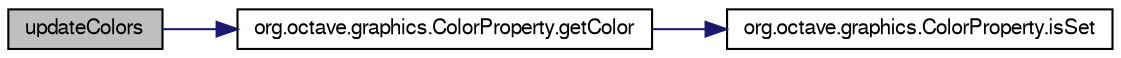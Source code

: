 digraph G
{
  edge [fontname="FreeSans",fontsize="10",labelfontname="FreeSans",labelfontsize="10"];
  node [fontname="FreeSans",fontsize="10",shape=record];
  rankdir="LR";
  Node1 [label="updateColors",height=0.2,width=0.4,color="black", fillcolor="grey75", style="filled" fontcolor="black"];
  Node1 -> Node2 [color="midnightblue",fontsize="10",style="solid",fontname="FreeSans"];
  Node2 [label="org.octave.graphics.ColorProperty.getColor",height=0.2,width=0.4,color="black", fillcolor="white", style="filled",URL="$classorg_1_1octave_1_1graphics_1_1_color_property.html#aceb91fa44d7301e20b96fb55801ba769"];
  Node2 -> Node3 [color="midnightblue",fontsize="10",style="solid",fontname="FreeSans"];
  Node3 [label="org.octave.graphics.ColorProperty.isSet",height=0.2,width=0.4,color="black", fillcolor="white", style="filled",URL="$classorg_1_1octave_1_1graphics_1_1_color_property.html#a0f37ee693b8c642f92730745dcd6b8dc"];
}
